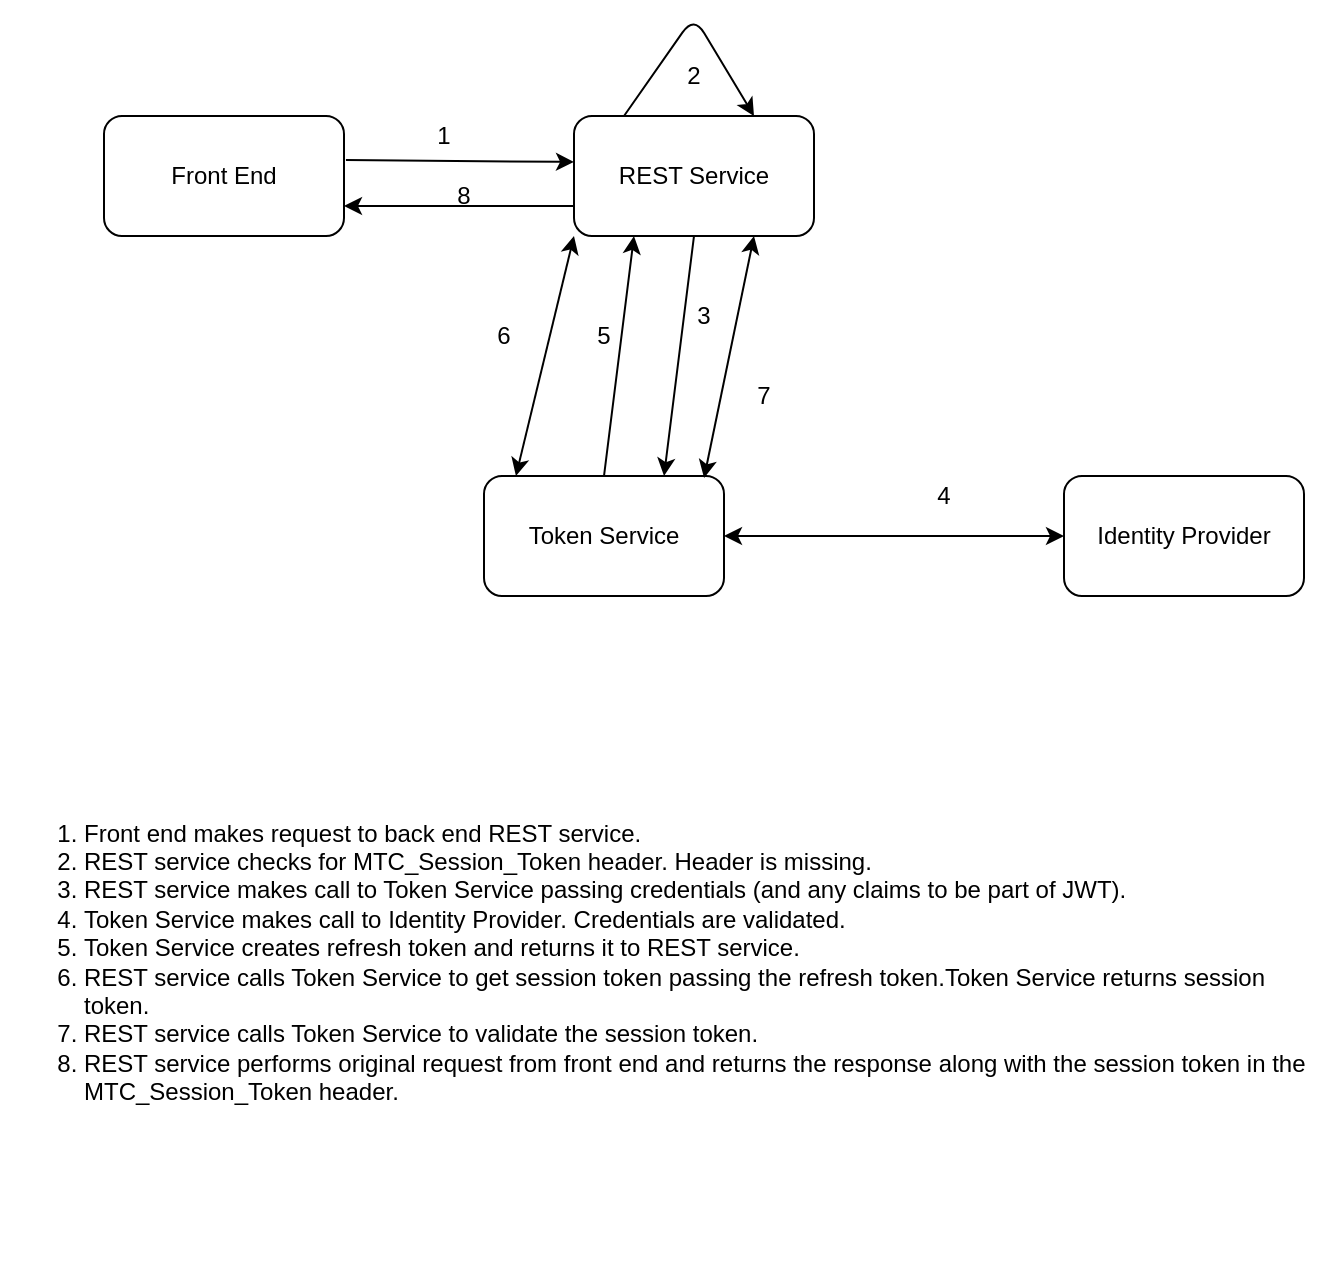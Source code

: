 <mxfile version="12.9.1" type="github" pages="4">
  <diagram id="kxW7fD72Erngn0tPjAzv" name="Page-1">
    <mxGraphModel dx="1257" dy="589" grid="0" gridSize="10" guides="1" tooltips="1" connect="1" arrows="1" fold="1" page="1" pageScale="1" pageWidth="850" pageHeight="1100" math="0" shadow="0">
      <root>
        <mxCell id="0" />
        <mxCell id="1" parent="0" />
        <mxCell id="6b-U8wZ_TQ6sZnPDto70-8" value="&lt;ol&gt;&lt;li&gt;Front end makes request to back end REST service.&lt;/li&gt;&lt;li&gt;REST service checks for MTC_Session_Token header. Header is missing.&lt;/li&gt;&lt;li&gt;REST service makes call to Token Service passing credentials (and any claims to be part of JWT).&lt;/li&gt;&lt;li&gt;Token Service makes call to Identity Provider. Credentials are validated.&lt;/li&gt;&lt;li&gt;Token Service creates refresh token and returns it to REST service.&lt;/li&gt;&lt;li&gt;REST service calls Token Service to get session token passing the refresh token.Token Service returns session token.&lt;/li&gt;&lt;li&gt;REST service calls Token Service to validate the session token.&lt;/li&gt;&lt;li&gt;REST service performs original request from front end and returns the response along with the session token in the MTC_Session_Token header.&amp;nbsp;&lt;/li&gt;&lt;/ol&gt;" style="text;strokeColor=none;fillColor=none;html=1;whiteSpace=wrap;verticalAlign=middle;overflow=hidden;" parent="1" vertex="1">
          <mxGeometry x="78" y="383" width="660" height="300" as="geometry" />
        </mxCell>
        <mxCell id="cgVZrf3kLDquJU9Fzo21-1" value="" style="group" vertex="1" connectable="0" parent="1">
          <mxGeometry x="130" y="60" width="600" height="290" as="geometry" />
        </mxCell>
        <mxCell id="6b-U8wZ_TQ6sZnPDto70-1" value="Front End" style="rounded=1;whiteSpace=wrap;html=1;" parent="cgVZrf3kLDquJU9Fzo21-1" vertex="1">
          <mxGeometry y="50" width="120" height="60" as="geometry" />
        </mxCell>
        <mxCell id="6b-U8wZ_TQ6sZnPDto70-2" value="REST Service" style="rounded=1;whiteSpace=wrap;html=1;" parent="cgVZrf3kLDquJU9Fzo21-1" vertex="1">
          <mxGeometry x="235" y="50" width="120" height="60" as="geometry" />
        </mxCell>
        <mxCell id="6b-U8wZ_TQ6sZnPDto70-3" value="Token Service" style="rounded=1;whiteSpace=wrap;html=1;" parent="cgVZrf3kLDquJU9Fzo21-1" vertex="1">
          <mxGeometry x="190" y="230" width="120" height="60" as="geometry" />
        </mxCell>
        <mxCell id="6b-U8wZ_TQ6sZnPDto70-4" value="Identity Provider" style="rounded=1;whiteSpace=wrap;html=1;" parent="cgVZrf3kLDquJU9Fzo21-1" vertex="1">
          <mxGeometry x="480" y="230" width="120" height="60" as="geometry" />
        </mxCell>
        <mxCell id="6b-U8wZ_TQ6sZnPDto70-5" value="" style="endArrow=classic;html=1;entryX=0;entryY=0.383;entryDx=0;entryDy=0;entryPerimeter=0;exitX=1.008;exitY=0.367;exitDx=0;exitDy=0;exitPerimeter=0;" parent="cgVZrf3kLDquJU9Fzo21-1" source="6b-U8wZ_TQ6sZnPDto70-1" target="6b-U8wZ_TQ6sZnPDto70-2" edge="1">
          <mxGeometry width="50" height="50" relative="1" as="geometry">
            <mxPoint x="270" y="240" as="sourcePoint" />
            <mxPoint x="320" y="190" as="targetPoint" />
            <Array as="points" />
          </mxGeometry>
        </mxCell>
        <mxCell id="6b-U8wZ_TQ6sZnPDto70-9" value="1" style="text;html=1;strokeColor=none;fillColor=none;align=center;verticalAlign=middle;whiteSpace=wrap;rounded=0;" parent="cgVZrf3kLDquJU9Fzo21-1" vertex="1">
          <mxGeometry x="150" y="50" width="40" height="20" as="geometry" />
        </mxCell>
        <mxCell id="6b-U8wZ_TQ6sZnPDto70-10" value="" style="endArrow=classic;html=1;entryX=0.75;entryY=0;entryDx=0;entryDy=0;" parent="cgVZrf3kLDquJU9Fzo21-1" target="6b-U8wZ_TQ6sZnPDto70-2" edge="1">
          <mxGeometry width="50" height="50" relative="1" as="geometry">
            <mxPoint x="260" y="50" as="sourcePoint" />
            <mxPoint x="310" as="targetPoint" />
            <Array as="points">
              <mxPoint x="295" />
            </Array>
          </mxGeometry>
        </mxCell>
        <mxCell id="6b-U8wZ_TQ6sZnPDto70-11" value="2" style="text;html=1;strokeColor=none;fillColor=none;align=center;verticalAlign=middle;whiteSpace=wrap;rounded=0;" parent="cgVZrf3kLDquJU9Fzo21-1" vertex="1">
          <mxGeometry x="275" y="20" width="40" height="20" as="geometry" />
        </mxCell>
        <mxCell id="6b-U8wZ_TQ6sZnPDto70-21" value="" style="group" parent="cgVZrf3kLDquJU9Fzo21-1" vertex="1" connectable="0">
          <mxGeometry x="280" y="140" width="40" height="20" as="geometry" />
        </mxCell>
        <mxCell id="6b-U8wZ_TQ6sZnPDto70-13" value="3" style="text;html=1;strokeColor=none;fillColor=none;align=center;verticalAlign=middle;whiteSpace=wrap;rounded=0;" parent="6b-U8wZ_TQ6sZnPDto70-21" vertex="1">
          <mxGeometry width="40" height="20" as="geometry" />
        </mxCell>
        <mxCell id="6b-U8wZ_TQ6sZnPDto70-24" value="" style="group" parent="cgVZrf3kLDquJU9Fzo21-1" vertex="1" connectable="0">
          <mxGeometry x="400" y="230" width="40" height="20" as="geometry" />
        </mxCell>
        <mxCell id="6b-U8wZ_TQ6sZnPDto70-16" value="4" style="text;html=1;strokeColor=none;fillColor=none;align=center;verticalAlign=middle;whiteSpace=wrap;rounded=0;" parent="6b-U8wZ_TQ6sZnPDto70-24" vertex="1">
          <mxGeometry width="40" height="20" as="geometry" />
        </mxCell>
        <mxCell id="6b-U8wZ_TQ6sZnPDto70-26" value="" style="group" parent="cgVZrf3kLDquJU9Fzo21-1" vertex="1" connectable="0">
          <mxGeometry x="230" y="150" width="40" height="20" as="geometry" />
        </mxCell>
        <mxCell id="6b-U8wZ_TQ6sZnPDto70-20" value="5" style="text;html=1;strokeColor=none;fillColor=none;align=center;verticalAlign=middle;whiteSpace=wrap;rounded=0;" parent="6b-U8wZ_TQ6sZnPDto70-26" vertex="1">
          <mxGeometry width="40" height="20" as="geometry" />
        </mxCell>
        <mxCell id="6b-U8wZ_TQ6sZnPDto70-29" value="" style="group" parent="cgVZrf3kLDquJU9Fzo21-1" vertex="1" connectable="0">
          <mxGeometry x="309" y="180" width="41" height="50" as="geometry" />
        </mxCell>
        <mxCell id="6b-U8wZ_TQ6sZnPDto70-34" value="" style="group" parent="6b-U8wZ_TQ6sZnPDto70-29" vertex="1" connectable="0">
          <mxGeometry x="1" width="40" height="20" as="geometry" />
        </mxCell>
        <mxCell id="6b-U8wZ_TQ6sZnPDto70-28" value="7" style="text;html=1;strokeColor=none;fillColor=none;align=center;verticalAlign=middle;whiteSpace=wrap;rounded=0;" parent="6b-U8wZ_TQ6sZnPDto70-34" vertex="1">
          <mxGeometry width="40" height="20" as="geometry" />
        </mxCell>
        <mxCell id="6b-U8wZ_TQ6sZnPDto70-33" value="" style="endArrow=classic;startArrow=classic;html=1;exitX=0.917;exitY=0.017;exitDx=0;exitDy=0;exitPerimeter=0;entryX=0.75;entryY=1;entryDx=0;entryDy=0;" parent="cgVZrf3kLDquJU9Fzo21-1" source="6b-U8wZ_TQ6sZnPDto70-3" target="6b-U8wZ_TQ6sZnPDto70-2" edge="1">
          <mxGeometry width="50" height="50" relative="1" as="geometry">
            <mxPoint x="250" y="310" as="sourcePoint" />
            <mxPoint x="300" y="260" as="targetPoint" />
          </mxGeometry>
        </mxCell>
        <mxCell id="6b-U8wZ_TQ6sZnPDto70-35" value="" style="endArrow=classic;startArrow=classic;html=1;entryX=0;entryY=0.5;entryDx=0;entryDy=0;exitX=1;exitY=0.5;exitDx=0;exitDy=0;" parent="cgVZrf3kLDquJU9Fzo21-1" source="6b-U8wZ_TQ6sZnPDto70-3" target="6b-U8wZ_TQ6sZnPDto70-4" edge="1">
          <mxGeometry width="50" height="50" relative="1" as="geometry">
            <mxPoint x="250" y="300" as="sourcePoint" />
            <mxPoint x="300" y="250" as="targetPoint" />
          </mxGeometry>
        </mxCell>
        <mxCell id="6b-U8wZ_TQ6sZnPDto70-39" value="" style="group" parent="cgVZrf3kLDquJU9Fzo21-1" vertex="1" connectable="0">
          <mxGeometry x="180" y="150" width="40" height="20" as="geometry" />
        </mxCell>
        <mxCell id="6b-U8wZ_TQ6sZnPDto70-37" value="6" style="text;html=1;strokeColor=none;fillColor=none;align=center;verticalAlign=middle;whiteSpace=wrap;rounded=0;" parent="6b-U8wZ_TQ6sZnPDto70-39" vertex="1">
          <mxGeometry width="40" height="20" as="geometry" />
        </mxCell>
        <mxCell id="6b-U8wZ_TQ6sZnPDto70-40" value="" style="endArrow=classic;html=1;entryX=1;entryY=0.75;entryDx=0;entryDy=0;exitX=0;exitY=0.75;exitDx=0;exitDy=0;" parent="cgVZrf3kLDquJU9Fzo21-1" source="6b-U8wZ_TQ6sZnPDto70-2" target="6b-U8wZ_TQ6sZnPDto70-1" edge="1">
          <mxGeometry width="50" height="50" relative="1" as="geometry">
            <mxPoint x="250" y="280" as="sourcePoint" />
            <mxPoint x="300" y="230" as="targetPoint" />
          </mxGeometry>
        </mxCell>
        <mxCell id="6b-U8wZ_TQ6sZnPDto70-41" value="8" style="text;html=1;strokeColor=none;fillColor=none;align=center;verticalAlign=middle;whiteSpace=wrap;rounded=0;" parent="cgVZrf3kLDquJU9Fzo21-1" vertex="1">
          <mxGeometry x="160" y="80" width="40" height="20" as="geometry" />
        </mxCell>
        <mxCell id="6b-U8wZ_TQ6sZnPDto70-12" value="" style="endArrow=classic;html=1;exitX=0.5;exitY=1;exitDx=0;exitDy=0;entryX=0.75;entryY=0;entryDx=0;entryDy=0;" parent="cgVZrf3kLDquJU9Fzo21-1" source="6b-U8wZ_TQ6sZnPDto70-2" target="6b-U8wZ_TQ6sZnPDto70-3" edge="1">
          <mxGeometry width="50" height="50" relative="1" as="geometry">
            <mxPoint x="380" y="410" as="sourcePoint" />
            <mxPoint x="430" y="360" as="targetPoint" />
          </mxGeometry>
        </mxCell>
        <mxCell id="6b-U8wZ_TQ6sZnPDto70-19" value="" style="endArrow=classic;html=1;exitX=0.5;exitY=0;exitDx=0;exitDy=0;entryX=0.25;entryY=1;entryDx=0;entryDy=0;" parent="cgVZrf3kLDquJU9Fzo21-1" source="6b-U8wZ_TQ6sZnPDto70-3" target="6b-U8wZ_TQ6sZnPDto70-2" edge="1">
          <mxGeometry width="50" height="50" relative="1" as="geometry">
            <mxPoint x="390" y="410" as="sourcePoint" />
            <mxPoint x="440" y="360" as="targetPoint" />
          </mxGeometry>
        </mxCell>
        <mxCell id="6b-U8wZ_TQ6sZnPDto70-36" value="" style="endArrow=classic;startArrow=classic;html=1;entryX=0;entryY=1;entryDx=0;entryDy=0;exitX=0.133;exitY=0;exitDx=0;exitDy=0;exitPerimeter=0;" parent="cgVZrf3kLDquJU9Fzo21-1" source="6b-U8wZ_TQ6sZnPDto70-3" target="6b-U8wZ_TQ6sZnPDto70-2" edge="1">
          <mxGeometry width="50" height="50" relative="1" as="geometry">
            <mxPoint x="380" y="360" as="sourcePoint" />
            <mxPoint x="430" y="310" as="targetPoint" />
          </mxGeometry>
        </mxCell>
      </root>
    </mxGraphModel>
  </diagram>
  <diagram id="hX7Z7pDQ25rXav-R4XPw" name="Page-2">
    <mxGraphModel dx="1257" dy="589" grid="0" gridSize="10" guides="1" tooltips="1" connect="1" arrows="1" fold="1" page="1" pageScale="1" pageWidth="850" pageHeight="1100" math="0" shadow="0">
      <root>
        <mxCell id="xK-pxaZpcaNck5TdSnGK-0" />
        <mxCell id="xK-pxaZpcaNck5TdSnGK-1" parent="xK-pxaZpcaNck5TdSnGK-0" />
        <mxCell id="LA6kgUto4zAFvb-2sKms-5" value="&lt;ol&gt;&lt;li&gt;Front end makes request to back end REST service.passing session token.&lt;/li&gt;&lt;li&gt;REST service calls Token Service to validate the session token. Token is valid.&lt;/li&gt;&lt;li&gt;REST service performs original request from front end and returns the response along with the session token in the MTC_Session_Token header.&amp;nbsp;&lt;/li&gt;&lt;/ol&gt;" style="text;strokeColor=none;fillColor=none;html=1;whiteSpace=wrap;verticalAlign=middle;overflow=hidden;" vertex="1" parent="xK-pxaZpcaNck5TdSnGK-1">
          <mxGeometry x="125" y="371" width="660" height="300" as="geometry" />
        </mxCell>
        <mxCell id="uzxHXH-I0zbjbkn-Rh6W-1" value="&lt;h1&gt;Happy Path&lt;/h1&gt;&lt;div&gt;Front End makes request with valid session token.&lt;/div&gt;" style="text;html=1;strokeColor=none;fillColor=none;spacing=5;spacingTop=-20;whiteSpace=wrap;overflow=hidden;rounded=0;" vertex="1" parent="xK-pxaZpcaNck5TdSnGK-1">
          <mxGeometry x="52" y="31" width="668" height="120" as="geometry" />
        </mxCell>
        <mxCell id="uzxHXH-I0zbjbkn-Rh6W-2" value="" style="group" vertex="1" connectable="0" parent="xK-pxaZpcaNck5TdSnGK-1">
          <mxGeometry x="228" y="200" width="360" height="236" as="geometry" />
        </mxCell>
        <mxCell id="LA6kgUto4zAFvb-2sKms-0" value="Front End" style="rounded=1;whiteSpace=wrap;html=1;" vertex="1" parent="uzxHXH-I0zbjbkn-Rh6W-2">
          <mxGeometry width="120" height="60" as="geometry" />
        </mxCell>
        <mxCell id="LA6kgUto4zAFvb-2sKms-1" value="REST Service" style="rounded=1;whiteSpace=wrap;html=1;" vertex="1" parent="uzxHXH-I0zbjbkn-Rh6W-2">
          <mxGeometry x="235" width="120" height="60" as="geometry" />
        </mxCell>
        <mxCell id="LA6kgUto4zAFvb-2sKms-2" value="Token Service" style="rounded=1;whiteSpace=wrap;html=1;" vertex="1" parent="uzxHXH-I0zbjbkn-Rh6W-2">
          <mxGeometry x="240" y="176" width="120" height="60" as="geometry" />
        </mxCell>
        <mxCell id="LA6kgUto4zAFvb-2sKms-4" value="" style="endArrow=classic;html=1;entryX=0;entryY=0.383;entryDx=0;entryDy=0;entryPerimeter=0;exitX=1.008;exitY=0.367;exitDx=0;exitDy=0;exitPerimeter=0;" edge="1" source="LA6kgUto4zAFvb-2sKms-0" target="LA6kgUto4zAFvb-2sKms-1" parent="uzxHXH-I0zbjbkn-Rh6W-2">
          <mxGeometry width="50" height="50" relative="1" as="geometry">
            <mxPoint x="270" y="190" as="sourcePoint" />
            <mxPoint x="320" y="140" as="targetPoint" />
            <Array as="points" />
          </mxGeometry>
        </mxCell>
        <mxCell id="LA6kgUto4zAFvb-2sKms-6" value="1" style="text;html=1;strokeColor=none;fillColor=none;align=center;verticalAlign=middle;whiteSpace=wrap;rounded=0;" vertex="1" parent="uzxHXH-I0zbjbkn-Rh6W-2">
          <mxGeometry x="150" width="40" height="20" as="geometry" />
        </mxCell>
        <mxCell id="LA6kgUto4zAFvb-2sKms-25" value="" style="endArrow=classic;html=1;entryX=1;entryY=0.75;entryDx=0;entryDy=0;exitX=0;exitY=0.75;exitDx=0;exitDy=0;" edge="1" source="LA6kgUto4zAFvb-2sKms-1" target="LA6kgUto4zAFvb-2sKms-0" parent="uzxHXH-I0zbjbkn-Rh6W-2">
          <mxGeometry width="50" height="50" relative="1" as="geometry">
            <mxPoint x="250" y="230" as="sourcePoint" />
            <mxPoint x="300" y="180" as="targetPoint" />
          </mxGeometry>
        </mxCell>
        <mxCell id="LA6kgUto4zAFvb-2sKms-27" value="3" style="text;html=1;strokeColor=none;fillColor=none;align=center;verticalAlign=middle;whiteSpace=wrap;rounded=0;" vertex="1" parent="uzxHXH-I0zbjbkn-Rh6W-2">
          <mxGeometry x="160" y="50" width="40" height="20" as="geometry" />
        </mxCell>
        <mxCell id="LA6kgUto4zAFvb-2sKms-32" value="" style="group" vertex="1" connectable="0" parent="uzxHXH-I0zbjbkn-Rh6W-2">
          <mxGeometry x="259" y="99" width="40" height="20" as="geometry" />
        </mxCell>
        <mxCell id="LA6kgUto4zAFvb-2sKms-29" value="2" style="text;html=1;strokeColor=none;fillColor=none;align=center;verticalAlign=middle;whiteSpace=wrap;rounded=0;" vertex="1" parent="LA6kgUto4zAFvb-2sKms-32">
          <mxGeometry width="40" height="20" as="geometry" />
        </mxCell>
        <mxCell id="LA6kgUto4zAFvb-2sKms-20" value="" style="endArrow=classic;startArrow=classic;html=1;exitX=0.5;exitY=0;exitDx=0;exitDy=0;entryX=0.5;entryY=1;entryDx=0;entryDy=0;" edge="1" source="LA6kgUto4zAFvb-2sKms-2" target="LA6kgUto4zAFvb-2sKms-1" parent="uzxHXH-I0zbjbkn-Rh6W-2">
          <mxGeometry width="50" height="50" relative="1" as="geometry">
            <mxPoint x="504" y="379" as="sourcePoint" />
            <mxPoint x="554" y="329" as="targetPoint" />
          </mxGeometry>
        </mxCell>
      </root>
    </mxGraphModel>
  </diagram>
  <diagram id="O4rin7bdK9JEY1wDee-Q" name="Page-3">
    <mxGraphModel dx="1257" dy="589" grid="1" gridSize="10" guides="1" tooltips="1" connect="1" arrows="1" fold="1" page="1" pageScale="1" pageWidth="850" pageHeight="1100" math="0" shadow="0">
      <root>
        <mxCell id="iUE7A_emLuaThljLKdso-0" />
        <mxCell id="iUE7A_emLuaThljLKdso-1" parent="iUE7A_emLuaThljLKdso-0" />
        <mxCell id="hcPdFpy7kEEmo6dS2rD3-0" value="&lt;ol&gt;&lt;li&gt;REST Service makes request to Token Service to obtain a refresh token passing credentials&lt;/li&gt;&lt;li&gt;Token Service contacts Identity Provider to establish the authenticity of the REST Service.&lt;/li&gt;&lt;li&gt;REST Service authenticates successfully and a refresh token is created and returned to the REST Service.&lt;/li&gt;&lt;/ol&gt;" style="text;strokeColor=none;fillColor=none;html=1;whiteSpace=wrap;verticalAlign=middle;overflow=hidden;" vertex="1" parent="iUE7A_emLuaThljLKdso-1">
          <mxGeometry x="95" y="490" width="660" height="200" as="geometry" />
        </mxCell>
        <mxCell id="Xb91MnzKyJjMcmMXPlFd-11" value="&lt;h1&gt;Refresh Token&lt;/h1&gt;&lt;div&gt;REST Service obtains valid refresh token&lt;/div&gt;" style="text;html=1;strokeColor=none;fillColor=none;spacing=5;spacingTop=-20;whiteSpace=wrap;overflow=hidden;rounded=0;" vertex="1" parent="iUE7A_emLuaThljLKdso-1">
          <mxGeometry x="230" y="30" width="490" height="120" as="geometry" />
        </mxCell>
        <mxCell id="GyndqOYGPeDUBfYIRtxH-35" value="" style="group" vertex="1" connectable="0" parent="iUE7A_emLuaThljLKdso-1">
          <mxGeometry x="210" y="170" width="410" height="260" as="geometry" />
        </mxCell>
        <mxCell id="GyndqOYGPeDUBfYIRtxH-2" value="REST Service" style="rounded=1;whiteSpace=wrap;html=1;" vertex="1" parent="GyndqOYGPeDUBfYIRtxH-35">
          <mxGeometry x="15" width="120" height="60" as="geometry" />
        </mxCell>
        <mxCell id="GyndqOYGPeDUBfYIRtxH-3" value="Token Service" style="rounded=1;whiteSpace=wrap;html=1;" vertex="1" parent="GyndqOYGPeDUBfYIRtxH-35">
          <mxGeometry x="15" y="200" width="120" height="60" as="geometry" />
        </mxCell>
        <mxCell id="GyndqOYGPeDUBfYIRtxH-4" value="Identity Provider" style="rounded=1;whiteSpace=wrap;html=1;" vertex="1" parent="GyndqOYGPeDUBfYIRtxH-35">
          <mxGeometry x="290" y="200" width="120" height="60" as="geometry" />
        </mxCell>
        <mxCell id="GyndqOYGPeDUBfYIRtxH-11" value="" style="group" vertex="1" connectable="0" parent="GyndqOYGPeDUBfYIRtxH-35">
          <mxGeometry x="220" y="210" width="40" height="20" as="geometry" />
        </mxCell>
        <mxCell id="GyndqOYGPeDUBfYIRtxH-12" value="2" style="text;html=1;strokeColor=none;fillColor=none;align=center;verticalAlign=middle;whiteSpace=wrap;rounded=0;" vertex="1" parent="GyndqOYGPeDUBfYIRtxH-11">
          <mxGeometry width="40" height="20" as="geometry" />
        </mxCell>
        <mxCell id="GyndqOYGPeDUBfYIRtxH-15" value="" style="group" vertex="1" connectable="0" parent="GyndqOYGPeDUBfYIRtxH-35">
          <mxGeometry x="149" y="150" width="41" height="50" as="geometry" />
        </mxCell>
        <mxCell id="GyndqOYGPeDUBfYIRtxH-19" value="" style="endArrow=classic;startArrow=classic;html=1;entryX=0;entryY=0.5;entryDx=0;entryDy=0;exitX=1;exitY=0.5;exitDx=0;exitDy=0;" edge="1" parent="GyndqOYGPeDUBfYIRtxH-35" source="GyndqOYGPeDUBfYIRtxH-3" target="GyndqOYGPeDUBfYIRtxH-4">
          <mxGeometry width="50" height="50" relative="1" as="geometry">
            <mxPoint x="90" y="270" as="sourcePoint" />
            <mxPoint x="140" y="220" as="targetPoint" />
          </mxGeometry>
        </mxCell>
        <mxCell id="GyndqOYGPeDUBfYIRtxH-28" value="" style="endArrow=classic;html=1;exitX=0.25;exitY=1;exitDx=0;exitDy=0;entryX=0.25;entryY=0;entryDx=0;entryDy=0;" edge="1" parent="GyndqOYGPeDUBfYIRtxH-35" source="GyndqOYGPeDUBfYIRtxH-2" target="GyndqOYGPeDUBfYIRtxH-3">
          <mxGeometry width="50" height="50" relative="1" as="geometry">
            <mxPoint x="110" y="260" as="sourcePoint" />
            <mxPoint x="160" y="210" as="targetPoint" />
          </mxGeometry>
        </mxCell>
        <mxCell id="GyndqOYGPeDUBfYIRtxH-29" value="" style="endArrow=classic;html=1;entryX=0.75;entryY=1;entryDx=0;entryDy=0;exitX=0.75;exitY=0;exitDx=0;exitDy=0;" edge="1" parent="GyndqOYGPeDUBfYIRtxH-35" source="GyndqOYGPeDUBfYIRtxH-3" target="GyndqOYGPeDUBfYIRtxH-2">
          <mxGeometry width="50" height="50" relative="1" as="geometry">
            <mxPoint x="105" y="190" as="sourcePoint" />
            <mxPoint x="160" y="210" as="targetPoint" />
          </mxGeometry>
        </mxCell>
        <mxCell id="GyndqOYGPeDUBfYIRtxH-30" value="" style="group" vertex="1" connectable="0" parent="GyndqOYGPeDUBfYIRtxH-35">
          <mxGeometry y="70" width="40" height="20" as="geometry" />
        </mxCell>
        <mxCell id="GyndqOYGPeDUBfYIRtxH-31" value="1" style="text;html=1;strokeColor=none;fillColor=none;align=center;verticalAlign=middle;whiteSpace=wrap;rounded=0;" vertex="1" parent="GyndqOYGPeDUBfYIRtxH-30">
          <mxGeometry x="15" width="40" height="20" as="geometry" />
        </mxCell>
        <mxCell id="GyndqOYGPeDUBfYIRtxH-32" value="" style="group" vertex="1" connectable="0" parent="GyndqOYGPeDUBfYIRtxH-35">
          <mxGeometry x="70" y="170" width="40" height="20" as="geometry" />
        </mxCell>
        <mxCell id="GyndqOYGPeDUBfYIRtxH-33" value="3" style="text;html=1;strokeColor=none;fillColor=none;align=center;verticalAlign=middle;whiteSpace=wrap;rounded=0;" vertex="1" parent="GyndqOYGPeDUBfYIRtxH-32">
          <mxGeometry width="40" height="20" as="geometry" />
        </mxCell>
      </root>
    </mxGraphModel>
  </diagram>
  <diagram id="WyOUQ7qlhdTHr7g6AVTs" name="Page-4">
    <mxGraphModel dx="1257" dy="589" grid="1" gridSize="10" guides="1" tooltips="1" connect="1" arrows="1" fold="1" page="1" pageScale="1" pageWidth="850" pageHeight="1100" math="0" shadow="0">
      <root>
        <mxCell id="wpdsV5_guRFGMpg4yvnv-0" />
        <mxCell id="wpdsV5_guRFGMpg4yvnv-1" parent="wpdsV5_guRFGMpg4yvnv-0" />
        <mxCell id="gKL78CxTFTfL4P0MDjZY-0" value="&lt;h1&gt;Session Token&lt;/h1&gt;&lt;div&gt;REST Service obtains valid session token on the client&#39;s behalf&lt;/div&gt;" style="text;html=1;strokeColor=none;fillColor=none;spacing=5;spacingTop=-20;whiteSpace=wrap;overflow=hidden;rounded=0;" vertex="1" parent="wpdsV5_guRFGMpg4yvnv-1">
          <mxGeometry x="185" y="40" width="490" height="120" as="geometry" />
        </mxCell>
        <mxCell id="gKL78CxTFTfL4P0MDjZY-15" value="&lt;ol&gt;&lt;li&gt;REST Service makes request to Token Service to obtain a session token. A valid refresh token must be passed in a header.&lt;/li&gt;&lt;li&gt;Token Service validates the refresh token and a session token is created and returned to the REST Service.&lt;/li&gt;&lt;/ol&gt;" style="text;strokeColor=none;fillColor=none;html=1;whiteSpace=wrap;verticalAlign=middle;overflow=hidden;" vertex="1" parent="wpdsV5_guRFGMpg4yvnv-1">
          <mxGeometry x="50" y="500" width="660" height="200" as="geometry" />
        </mxCell>
        <mxCell id="gKL78CxTFTfL4P0MDjZY-17" value="" style="group" vertex="1" connectable="0" parent="wpdsV5_guRFGMpg4yvnv-1">
          <mxGeometry x="280" y="180" width="190" height="260" as="geometry" />
        </mxCell>
        <mxCell id="gKL78CxTFTfL4P0MDjZY-16" value="" style="group" vertex="1" connectable="0" parent="gKL78CxTFTfL4P0MDjZY-17">
          <mxGeometry width="190" height="260" as="geometry" />
        </mxCell>
        <mxCell id="gKL78CxTFTfL4P0MDjZY-7" value="" style="group" vertex="1" connectable="0" parent="gKL78CxTFTfL4P0MDjZY-16">
          <mxGeometry x="149" y="150" width="41" height="50" as="geometry" />
        </mxCell>
        <mxCell id="gKL78CxTFTfL4P0MDjZY-20" value="" style="group" vertex="1" connectable="0" parent="gKL78CxTFTfL4P0MDjZY-16">
          <mxGeometry width="135" height="260" as="geometry" />
        </mxCell>
        <mxCell id="gKL78CxTFTfL4P0MDjZY-2" value="REST Service" style="rounded=1;whiteSpace=wrap;html=1;" vertex="1" parent="gKL78CxTFTfL4P0MDjZY-20">
          <mxGeometry x="15" width="120" height="60" as="geometry" />
        </mxCell>
        <mxCell id="gKL78CxTFTfL4P0MDjZY-3" value="Token Service" style="rounded=1;whiteSpace=wrap;html=1;" vertex="1" parent="gKL78CxTFTfL4P0MDjZY-20">
          <mxGeometry x="15" y="200" width="120" height="60" as="geometry" />
        </mxCell>
        <mxCell id="gKL78CxTFTfL4P0MDjZY-9" value="" style="endArrow=classic;html=1;exitX=0.25;exitY=1;exitDx=0;exitDy=0;entryX=0.25;entryY=0;entryDx=0;entryDy=0;" edge="1" parent="gKL78CxTFTfL4P0MDjZY-20" source="gKL78CxTFTfL4P0MDjZY-2" target="gKL78CxTFTfL4P0MDjZY-3">
          <mxGeometry width="50" height="50" relative="1" as="geometry">
            <mxPoint x="110" y="260" as="sourcePoint" />
            <mxPoint x="160" y="210" as="targetPoint" />
          </mxGeometry>
        </mxCell>
        <mxCell id="gKL78CxTFTfL4P0MDjZY-10" value="" style="endArrow=classic;html=1;entryX=0.75;entryY=1;entryDx=0;entryDy=0;exitX=0.75;exitY=0;exitDx=0;exitDy=0;" edge="1" parent="gKL78CxTFTfL4P0MDjZY-20" source="gKL78CxTFTfL4P0MDjZY-3" target="gKL78CxTFTfL4P0MDjZY-2">
          <mxGeometry width="50" height="50" relative="1" as="geometry">
            <mxPoint x="105" y="190" as="sourcePoint" />
            <mxPoint x="160" y="210" as="targetPoint" />
          </mxGeometry>
        </mxCell>
        <mxCell id="gKL78CxTFTfL4P0MDjZY-11" value="" style="group" vertex="1" connectable="0" parent="gKL78CxTFTfL4P0MDjZY-20">
          <mxGeometry y="70" width="40" height="20" as="geometry" />
        </mxCell>
        <mxCell id="gKL78CxTFTfL4P0MDjZY-12" value="1" style="text;html=1;strokeColor=none;fillColor=none;align=center;verticalAlign=middle;whiteSpace=wrap;rounded=0;" vertex="1" parent="gKL78CxTFTfL4P0MDjZY-11">
          <mxGeometry x="15" width="40" height="20" as="geometry" />
        </mxCell>
        <mxCell id="gKL78CxTFTfL4P0MDjZY-18" value="2" style="text;html=1;strokeColor=none;fillColor=none;align=center;verticalAlign=middle;whiteSpace=wrap;rounded=0;" vertex="1" parent="gKL78CxTFTfL4P0MDjZY-20">
          <mxGeometry x="75" y="165" width="40" height="20" as="geometry" />
        </mxCell>
      </root>
    </mxGraphModel>
  </diagram>
</mxfile>
